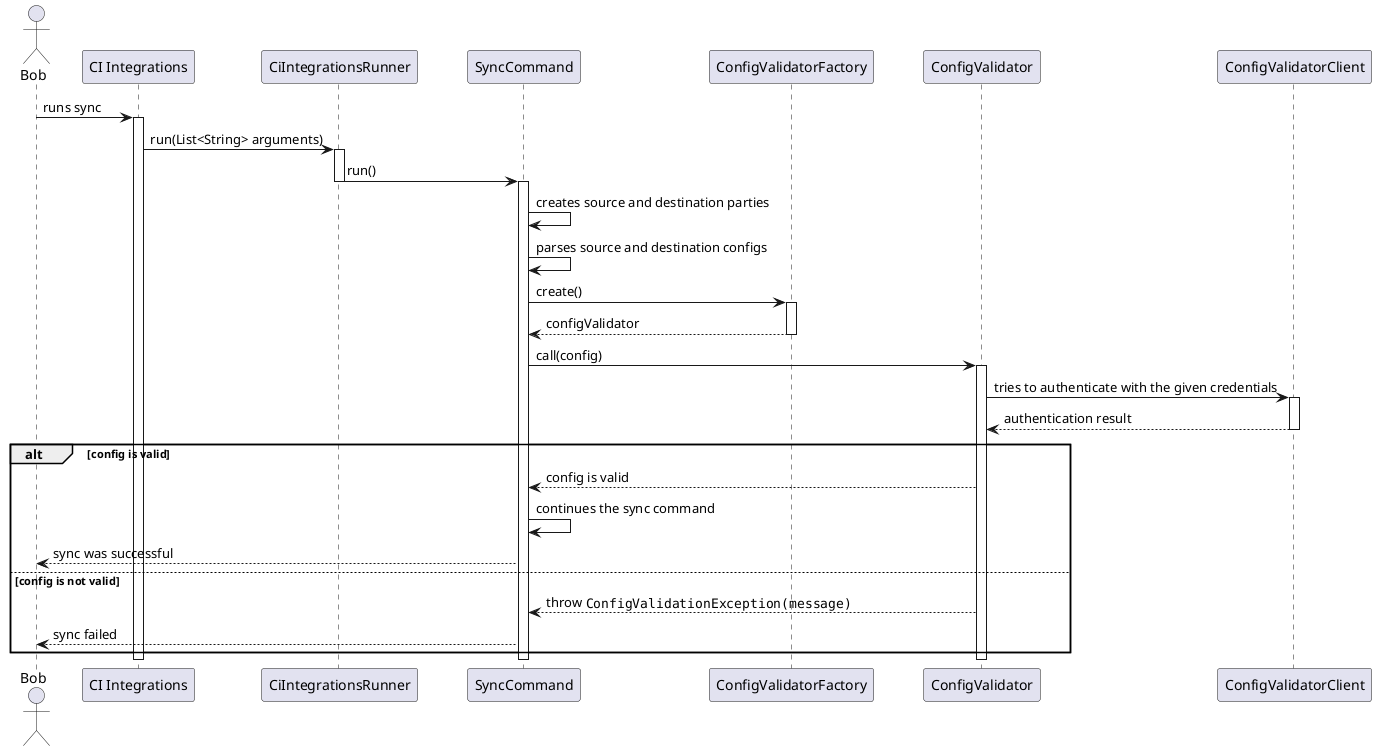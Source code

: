 @startuml ci_integrations_config_validator_sequence_diagram

skinparam ParticipantPadding 20
skinparam BoxPadding 10

actor Bob

participant "CI Integrations"
participant CiIntegrationsRunner
participant SyncCommand
participant ConfigValidatorFactory
participant ConfigValidator
participant ConfigValidatorClient

Bob -> "CI Integrations" : runs sync
activate "CI Integrations"

"CI Integrations" -> CiIntegrationsRunner: run(List<String> arguments)
activate CiIntegrationsRunner

CiIntegrationsRunner -> SyncCommand: run()
deactivate CiIntegrationsRunner
activate SyncCommand

SyncCommand -> SyncCommand : creates source and destination parties
SyncCommand -> SyncCommand : parses source and destination configs

SyncCommand -> ConfigValidatorFactory : create()
activate ConfigValidatorFactory

ConfigValidatorFactory --> SyncCommand : configValidator
deactivate ConfigValidatorFactory

SyncCommand -> ConfigValidator : call(config)
activate ConfigValidator

ConfigValidator -> ConfigValidatorClient : tries to authenticate with the given credentials
activate ConfigValidatorClient

ConfigValidatorClient --> ConfigValidator : authentication result
deactivate ConfigValidatorClient

alt config is valid

    ConfigValidator --> SyncCommand : config is valid
    SyncCommand -> SyncCommand : continues the sync command
    SyncCommand --> Bob : sync was successful

else config is not valid

    ConfigValidator --> SyncCommand : throw ""ConfigValidationException(message)""
    SyncCommand --> Bob : sync failed

end

deactivate ConfigValidator

deactivate "CI Integrations"
deactivate SyncCommand

@enduml
